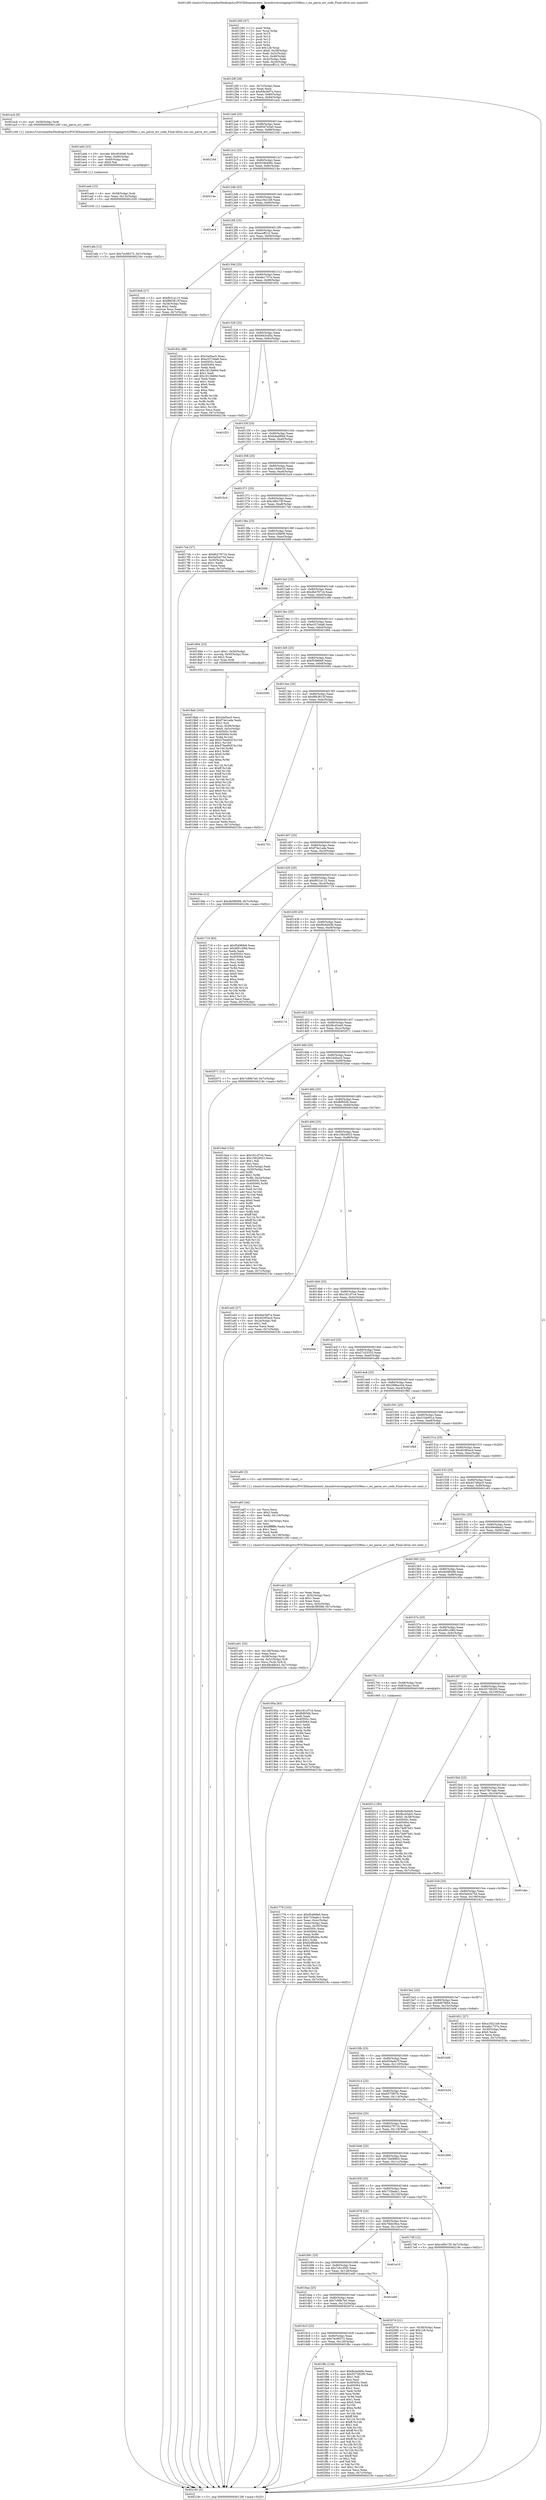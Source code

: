 digraph "0x401260" {
  label = "0x401260 (/mnt/c/Users/mathe/Desktop/tcc/POCII/binaries/extr_linuxdriversstagingrts5208ms.c_ms_parse_err_code_Final-ollvm.out::main(0))"
  labelloc = "t"
  node[shape=record]

  Entry [label="",width=0.3,height=0.3,shape=circle,fillcolor=black,style=filled]
  "0x40128f" [label="{
     0x40128f [26]\l
     | [instrs]\l
     &nbsp;&nbsp;0x40128f \<+3\>: mov -0x7c(%rbp),%eax\l
     &nbsp;&nbsp;0x401292 \<+2\>: mov %eax,%ecx\l
     &nbsp;&nbsp;0x401294 \<+6\>: sub $0x84e3bf7a,%ecx\l
     &nbsp;&nbsp;0x40129a \<+3\>: mov %eax,-0x80(%rbp)\l
     &nbsp;&nbsp;0x40129d \<+6\>: mov %ecx,-0x84(%rbp)\l
     &nbsp;&nbsp;0x4012a3 \<+6\>: je 0000000000401acb \<main+0x86b\>\l
  }"]
  "0x401acb" [label="{
     0x401acb [9]\l
     | [instrs]\l
     &nbsp;&nbsp;0x401acb \<+4\>: mov -0x58(%rbp),%rdi\l
     &nbsp;&nbsp;0x401acf \<+5\>: call 0000000000401240 \<ms_parse_err_code\>\l
     | [calls]\l
     &nbsp;&nbsp;0x401240 \{1\} (/mnt/c/Users/mathe/Desktop/tcc/POCII/binaries/extr_linuxdriversstagingrts5208ms.c_ms_parse_err_code_Final-ollvm.out::ms_parse_err_code)\l
  }"]
  "0x4012a9" [label="{
     0x4012a9 [25]\l
     | [instrs]\l
     &nbsp;&nbsp;0x4012a9 \<+5\>: jmp 00000000004012ae \<main+0x4e\>\l
     &nbsp;&nbsp;0x4012ae \<+3\>: mov -0x80(%rbp),%eax\l
     &nbsp;&nbsp;0x4012b1 \<+5\>: sub $0x85d7e5a0,%eax\l
     &nbsp;&nbsp;0x4012b6 \<+6\>: mov %eax,-0x88(%rbp)\l
     &nbsp;&nbsp;0x4012bc \<+6\>: je 000000000040216d \<main+0xf0d\>\l
  }"]
  Exit [label="",width=0.3,height=0.3,shape=circle,fillcolor=black,style=filled,peripheries=2]
  "0x40216d" [label="{
     0x40216d\l
  }", style=dashed]
  "0x4012c2" [label="{
     0x4012c2 [25]\l
     | [instrs]\l
     &nbsp;&nbsp;0x4012c2 \<+5\>: jmp 00000000004012c7 \<main+0x67\>\l
     &nbsp;&nbsp;0x4012c7 \<+3\>: mov -0x80(%rbp),%eax\l
     &nbsp;&nbsp;0x4012ca \<+5\>: sub $0x918b406c,%eax\l
     &nbsp;&nbsp;0x4012cf \<+6\>: mov %eax,-0x8c(%rbp)\l
     &nbsp;&nbsp;0x4012d5 \<+6\>: je 000000000040214e \<main+0xeee\>\l
  }"]
  "0x4016dc" [label="{
     0x4016dc\l
  }", style=dashed]
  "0x40214e" [label="{
     0x40214e\l
  }", style=dashed]
  "0x4012db" [label="{
     0x4012db [25]\l
     | [instrs]\l
     &nbsp;&nbsp;0x4012db \<+5\>: jmp 00000000004012e0 \<main+0x80\>\l
     &nbsp;&nbsp;0x4012e0 \<+3\>: mov -0x80(%rbp),%eax\l
     &nbsp;&nbsp;0x4012e3 \<+5\>: sub $0xa1f421b9,%eax\l
     &nbsp;&nbsp;0x4012e8 \<+6\>: mov %eax,-0x90(%rbp)\l
     &nbsp;&nbsp;0x4012ee \<+6\>: je 0000000000401ec4 \<main+0xc64\>\l
  }"]
  "0x401f8c" [label="{
     0x401f8c [134]\l
     | [instrs]\l
     &nbsp;&nbsp;0x401f8c \<+5\>: mov $0xfbcbd40b,%eax\l
     &nbsp;&nbsp;0x401f91 \<+5\>: mov $0x55738295,%ecx\l
     &nbsp;&nbsp;0x401f96 \<+2\>: mov $0x1,%dl\l
     &nbsp;&nbsp;0x401f98 \<+2\>: xor %esi,%esi\l
     &nbsp;&nbsp;0x401f9a \<+7\>: mov 0x40505c,%edi\l
     &nbsp;&nbsp;0x401fa1 \<+8\>: mov 0x405064,%r8d\l
     &nbsp;&nbsp;0x401fa9 \<+3\>: sub $0x1,%esi\l
     &nbsp;&nbsp;0x401fac \<+3\>: mov %edi,%r9d\l
     &nbsp;&nbsp;0x401faf \<+3\>: add %esi,%r9d\l
     &nbsp;&nbsp;0x401fb2 \<+4\>: imul %r9d,%edi\l
     &nbsp;&nbsp;0x401fb6 \<+3\>: and $0x1,%edi\l
     &nbsp;&nbsp;0x401fb9 \<+3\>: cmp $0x0,%edi\l
     &nbsp;&nbsp;0x401fbc \<+4\>: sete %r10b\l
     &nbsp;&nbsp;0x401fc0 \<+4\>: cmp $0xa,%r8d\l
     &nbsp;&nbsp;0x401fc4 \<+4\>: setl %r11b\l
     &nbsp;&nbsp;0x401fc8 \<+3\>: mov %r10b,%bl\l
     &nbsp;&nbsp;0x401fcb \<+3\>: xor $0xff,%bl\l
     &nbsp;&nbsp;0x401fce \<+3\>: mov %r11b,%r14b\l
     &nbsp;&nbsp;0x401fd1 \<+4\>: xor $0xff,%r14b\l
     &nbsp;&nbsp;0x401fd5 \<+3\>: xor $0x1,%dl\l
     &nbsp;&nbsp;0x401fd8 \<+3\>: mov %bl,%r15b\l
     &nbsp;&nbsp;0x401fdb \<+4\>: and $0xff,%r15b\l
     &nbsp;&nbsp;0x401fdf \<+3\>: and %dl,%r10b\l
     &nbsp;&nbsp;0x401fe2 \<+3\>: mov %r14b,%r12b\l
     &nbsp;&nbsp;0x401fe5 \<+4\>: and $0xff,%r12b\l
     &nbsp;&nbsp;0x401fe9 \<+3\>: and %dl,%r11b\l
     &nbsp;&nbsp;0x401fec \<+3\>: or %r10b,%r15b\l
     &nbsp;&nbsp;0x401fef \<+3\>: or %r11b,%r12b\l
     &nbsp;&nbsp;0x401ff2 \<+3\>: xor %r12b,%r15b\l
     &nbsp;&nbsp;0x401ff5 \<+3\>: or %r14b,%bl\l
     &nbsp;&nbsp;0x401ff8 \<+3\>: xor $0xff,%bl\l
     &nbsp;&nbsp;0x401ffb \<+3\>: or $0x1,%dl\l
     &nbsp;&nbsp;0x401ffe \<+2\>: and %dl,%bl\l
     &nbsp;&nbsp;0x402000 \<+3\>: or %bl,%r15b\l
     &nbsp;&nbsp;0x402003 \<+4\>: test $0x1,%r15b\l
     &nbsp;&nbsp;0x402007 \<+3\>: cmovne %ecx,%eax\l
     &nbsp;&nbsp;0x40200a \<+3\>: mov %eax,-0x7c(%rbp)\l
     &nbsp;&nbsp;0x40200d \<+5\>: jmp 000000000040218c \<main+0xf2c\>\l
  }"]
  "0x401ec4" [label="{
     0x401ec4\l
  }", style=dashed]
  "0x4012f4" [label="{
     0x4012f4 [25]\l
     | [instrs]\l
     &nbsp;&nbsp;0x4012f4 \<+5\>: jmp 00000000004012f9 \<main+0x99\>\l
     &nbsp;&nbsp;0x4012f9 \<+3\>: mov -0x80(%rbp),%eax\l
     &nbsp;&nbsp;0x4012fc \<+5\>: sub $0xaceff1c2,%eax\l
     &nbsp;&nbsp;0x401301 \<+6\>: mov %eax,-0x94(%rbp)\l
     &nbsp;&nbsp;0x401307 \<+6\>: je 00000000004016e6 \<main+0x486\>\l
  }"]
  "0x4016c3" [label="{
     0x4016c3 [25]\l
     | [instrs]\l
     &nbsp;&nbsp;0x4016c3 \<+5\>: jmp 00000000004016c8 \<main+0x468\>\l
     &nbsp;&nbsp;0x4016c8 \<+3\>: mov -0x80(%rbp),%eax\l
     &nbsp;&nbsp;0x4016cb \<+5\>: sub $0x7ec99372,%eax\l
     &nbsp;&nbsp;0x4016d0 \<+6\>: mov %eax,-0x130(%rbp)\l
     &nbsp;&nbsp;0x4016d6 \<+6\>: je 0000000000401f8c \<main+0xd2c\>\l
  }"]
  "0x4016e6" [label="{
     0x4016e6 [27]\l
     | [instrs]\l
     &nbsp;&nbsp;0x4016e6 \<+5\>: mov $0xf931a115,%eax\l
     &nbsp;&nbsp;0x4016eb \<+5\>: mov $0xf663813f,%ecx\l
     &nbsp;&nbsp;0x4016f0 \<+3\>: mov -0x34(%rbp),%edx\l
     &nbsp;&nbsp;0x4016f3 \<+3\>: cmp $0x2,%edx\l
     &nbsp;&nbsp;0x4016f6 \<+3\>: cmovne %ecx,%eax\l
     &nbsp;&nbsp;0x4016f9 \<+3\>: mov %eax,-0x7c(%rbp)\l
     &nbsp;&nbsp;0x4016fc \<+5\>: jmp 000000000040218c \<main+0xf2c\>\l
  }"]
  "0x40130d" [label="{
     0x40130d [25]\l
     | [instrs]\l
     &nbsp;&nbsp;0x40130d \<+5\>: jmp 0000000000401312 \<main+0xb2\>\l
     &nbsp;&nbsp;0x401312 \<+3\>: mov -0x80(%rbp),%eax\l
     &nbsp;&nbsp;0x401315 \<+5\>: sub $0xafa1757e,%eax\l
     &nbsp;&nbsp;0x40131a \<+6\>: mov %eax,-0x98(%rbp)\l
     &nbsp;&nbsp;0x401320 \<+6\>: je 000000000040183c \<main+0x5dc\>\l
  }"]
  "0x40218c" [label="{
     0x40218c [5]\l
     | [instrs]\l
     &nbsp;&nbsp;0x40218c \<+5\>: jmp 000000000040128f \<main+0x2f\>\l
  }"]
  "0x401260" [label="{
     0x401260 [47]\l
     | [instrs]\l
     &nbsp;&nbsp;0x401260 \<+1\>: push %rbp\l
     &nbsp;&nbsp;0x401261 \<+3\>: mov %rsp,%rbp\l
     &nbsp;&nbsp;0x401264 \<+2\>: push %r15\l
     &nbsp;&nbsp;0x401266 \<+2\>: push %r14\l
     &nbsp;&nbsp;0x401268 \<+2\>: push %r13\l
     &nbsp;&nbsp;0x40126a \<+2\>: push %r12\l
     &nbsp;&nbsp;0x40126c \<+1\>: push %rbx\l
     &nbsp;&nbsp;0x40126d \<+7\>: sub $0x128,%rsp\l
     &nbsp;&nbsp;0x401274 \<+7\>: movl $0x0,-0x38(%rbp)\l
     &nbsp;&nbsp;0x40127b \<+3\>: mov %edi,-0x3c(%rbp)\l
     &nbsp;&nbsp;0x40127e \<+4\>: mov %rsi,-0x48(%rbp)\l
     &nbsp;&nbsp;0x401282 \<+3\>: mov -0x3c(%rbp),%edi\l
     &nbsp;&nbsp;0x401285 \<+3\>: mov %edi,-0x34(%rbp)\l
     &nbsp;&nbsp;0x401288 \<+7\>: movl $0xaceff1c2,-0x7c(%rbp)\l
  }"]
  "0x40207d" [label="{
     0x40207d [21]\l
     | [instrs]\l
     &nbsp;&nbsp;0x40207d \<+3\>: mov -0x38(%rbp),%eax\l
     &nbsp;&nbsp;0x402080 \<+7\>: add $0x128,%rsp\l
     &nbsp;&nbsp;0x402087 \<+1\>: pop %rbx\l
     &nbsp;&nbsp;0x402088 \<+2\>: pop %r12\l
     &nbsp;&nbsp;0x40208a \<+2\>: pop %r13\l
     &nbsp;&nbsp;0x40208c \<+2\>: pop %r14\l
     &nbsp;&nbsp;0x40208e \<+2\>: pop %r15\l
     &nbsp;&nbsp;0x402090 \<+1\>: pop %rbp\l
     &nbsp;&nbsp;0x402091 \<+1\>: ret\l
  }"]
  "0x40183c" [label="{
     0x40183c [88]\l
     | [instrs]\l
     &nbsp;&nbsp;0x40183c \<+5\>: mov $0x24d5ac5,%eax\l
     &nbsp;&nbsp;0x401841 \<+5\>: mov $0xe33744a8,%ecx\l
     &nbsp;&nbsp;0x401846 \<+7\>: mov 0x40505c,%edx\l
     &nbsp;&nbsp;0x40184d \<+7\>: mov 0x405064,%esi\l
     &nbsp;&nbsp;0x401854 \<+2\>: mov %edx,%edi\l
     &nbsp;&nbsp;0x401856 \<+6\>: sub $0x1812b66d,%edi\l
     &nbsp;&nbsp;0x40185c \<+3\>: sub $0x1,%edi\l
     &nbsp;&nbsp;0x40185f \<+6\>: add $0x1812b66d,%edi\l
     &nbsp;&nbsp;0x401865 \<+3\>: imul %edi,%edx\l
     &nbsp;&nbsp;0x401868 \<+3\>: and $0x1,%edx\l
     &nbsp;&nbsp;0x40186b \<+3\>: cmp $0x0,%edx\l
     &nbsp;&nbsp;0x40186e \<+4\>: sete %r8b\l
     &nbsp;&nbsp;0x401872 \<+3\>: cmp $0xa,%esi\l
     &nbsp;&nbsp;0x401875 \<+4\>: setl %r9b\l
     &nbsp;&nbsp;0x401879 \<+3\>: mov %r8b,%r10b\l
     &nbsp;&nbsp;0x40187c \<+3\>: and %r9b,%r10b\l
     &nbsp;&nbsp;0x40187f \<+3\>: xor %r9b,%r8b\l
     &nbsp;&nbsp;0x401882 \<+3\>: or %r8b,%r10b\l
     &nbsp;&nbsp;0x401885 \<+4\>: test $0x1,%r10b\l
     &nbsp;&nbsp;0x401889 \<+3\>: cmovne %ecx,%eax\l
     &nbsp;&nbsp;0x40188c \<+3\>: mov %eax,-0x7c(%rbp)\l
     &nbsp;&nbsp;0x40188f \<+5\>: jmp 000000000040218c \<main+0xf2c\>\l
  }"]
  "0x401326" [label="{
     0x401326 [25]\l
     | [instrs]\l
     &nbsp;&nbsp;0x401326 \<+5\>: jmp 000000000040132b \<main+0xcb\>\l
     &nbsp;&nbsp;0x40132b \<+3\>: mov -0x80(%rbp),%eax\l
     &nbsp;&nbsp;0x40132e \<+5\>: sub $0xb643cd5a,%eax\l
     &nbsp;&nbsp;0x401333 \<+6\>: mov %eax,-0x9c(%rbp)\l
     &nbsp;&nbsp;0x401339 \<+6\>: je 0000000000401f23 \<main+0xcc3\>\l
  }"]
  "0x4016aa" [label="{
     0x4016aa [25]\l
     | [instrs]\l
     &nbsp;&nbsp;0x4016aa \<+5\>: jmp 00000000004016af \<main+0x44f\>\l
     &nbsp;&nbsp;0x4016af \<+3\>: mov -0x80(%rbp),%eax\l
     &nbsp;&nbsp;0x4016b2 \<+5\>: sub $0x7c89b7e0,%eax\l
     &nbsp;&nbsp;0x4016b7 \<+6\>: mov %eax,-0x12c(%rbp)\l
     &nbsp;&nbsp;0x4016bd \<+6\>: je 000000000040207d \<main+0xe1d\>\l
  }"]
  "0x401f23" [label="{
     0x401f23\l
  }", style=dashed]
  "0x40133f" [label="{
     0x40133f [25]\l
     | [instrs]\l
     &nbsp;&nbsp;0x40133f \<+5\>: jmp 0000000000401344 \<main+0xe4\>\l
     &nbsp;&nbsp;0x401344 \<+3\>: mov -0x80(%rbp),%eax\l
     &nbsp;&nbsp;0x401347 \<+5\>: sub $0xbdad9fdd,%eax\l
     &nbsp;&nbsp;0x40134c \<+6\>: mov %eax,-0xa0(%rbp)\l
     &nbsp;&nbsp;0x401352 \<+6\>: je 0000000000401e7d \<main+0xc1d\>\l
  }"]
  "0x401ed0" [label="{
     0x401ed0\l
  }", style=dashed]
  "0x401e7d" [label="{
     0x401e7d\l
  }", style=dashed]
  "0x401358" [label="{
     0x401358 [25]\l
     | [instrs]\l
     &nbsp;&nbsp;0x401358 \<+5\>: jmp 000000000040135d \<main+0xfd\>\l
     &nbsp;&nbsp;0x40135d \<+3\>: mov -0x80(%rbp),%eax\l
     &nbsp;&nbsp;0x401360 \<+5\>: sub $0xc19ddc20,%eax\l
     &nbsp;&nbsp;0x401365 \<+6\>: mov %eax,-0xa4(%rbp)\l
     &nbsp;&nbsp;0x40136b \<+6\>: je 0000000000401bc4 \<main+0x964\>\l
  }"]
  "0x401691" [label="{
     0x401691 [25]\l
     | [instrs]\l
     &nbsp;&nbsp;0x401691 \<+5\>: jmp 0000000000401696 \<main+0x436\>\l
     &nbsp;&nbsp;0x401696 \<+3\>: mov -0x80(%rbp),%eax\l
     &nbsp;&nbsp;0x401699 \<+5\>: sub $0x7c61d5f3,%eax\l
     &nbsp;&nbsp;0x40169e \<+6\>: mov %eax,-0x128(%rbp)\l
     &nbsp;&nbsp;0x4016a4 \<+6\>: je 0000000000401ed0 \<main+0xc70\>\l
  }"]
  "0x401bc4" [label="{
     0x401bc4\l
  }", style=dashed]
  "0x401371" [label="{
     0x401371 [25]\l
     | [instrs]\l
     &nbsp;&nbsp;0x401371 \<+5\>: jmp 0000000000401376 \<main+0x116\>\l
     &nbsp;&nbsp;0x401376 \<+3\>: mov -0x80(%rbp),%eax\l
     &nbsp;&nbsp;0x401379 \<+5\>: sub $0xc4f0c75f,%eax\l
     &nbsp;&nbsp;0x40137e \<+6\>: mov %eax,-0xa8(%rbp)\l
     &nbsp;&nbsp;0x401384 \<+6\>: je 00000000004017eb \<main+0x58b\>\l
  }"]
  "0x401e10" [label="{
     0x401e10\l
  }", style=dashed]
  "0x4017eb" [label="{
     0x4017eb [27]\l
     | [instrs]\l
     &nbsp;&nbsp;0x4017eb \<+5\>: mov $0x6b27971b,%eax\l
     &nbsp;&nbsp;0x4017f0 \<+5\>: mov $0x5a0cb75d,%ecx\l
     &nbsp;&nbsp;0x4017f5 \<+3\>: mov -0x30(%rbp),%edx\l
     &nbsp;&nbsp;0x4017f8 \<+3\>: cmp $0x1,%edx\l
     &nbsp;&nbsp;0x4017fb \<+3\>: cmovl %ecx,%eax\l
     &nbsp;&nbsp;0x4017fe \<+3\>: mov %eax,-0x7c(%rbp)\l
     &nbsp;&nbsp;0x401801 \<+5\>: jmp 000000000040218c \<main+0xf2c\>\l
  }"]
  "0x40138a" [label="{
     0x40138a [25]\l
     | [instrs]\l
     &nbsp;&nbsp;0x40138a \<+5\>: jmp 000000000040138f \<main+0x12f\>\l
     &nbsp;&nbsp;0x40138f \<+3\>: mov -0x80(%rbp),%eax\l
     &nbsp;&nbsp;0x401392 \<+5\>: sub $0xd1d3fb09,%eax\l
     &nbsp;&nbsp;0x401397 \<+6\>: mov %eax,-0xac(%rbp)\l
     &nbsp;&nbsp;0x40139d \<+6\>: je 00000000004020f4 \<main+0xe94\>\l
  }"]
  "0x401afa" [label="{
     0x401afa [12]\l
     | [instrs]\l
     &nbsp;&nbsp;0x401afa \<+7\>: movl $0x7ec99372,-0x7c(%rbp)\l
     &nbsp;&nbsp;0x401b01 \<+5\>: jmp 000000000040218c \<main+0xf2c\>\l
  }"]
  "0x4020f4" [label="{
     0x4020f4\l
  }", style=dashed]
  "0x4013a3" [label="{
     0x4013a3 [25]\l
     | [instrs]\l
     &nbsp;&nbsp;0x4013a3 \<+5\>: jmp 00000000004013a8 \<main+0x148\>\l
     &nbsp;&nbsp;0x4013a8 \<+3\>: mov -0x80(%rbp),%eax\l
     &nbsp;&nbsp;0x4013ab \<+5\>: sub $0xdb4767c4,%eax\l
     &nbsp;&nbsp;0x4013b0 \<+6\>: mov %eax,-0xb0(%rbp)\l
     &nbsp;&nbsp;0x4013b6 \<+6\>: je 0000000000401c68 \<main+0xa08\>\l
  }"]
  "0x401aeb" [label="{
     0x401aeb [15]\l
     | [instrs]\l
     &nbsp;&nbsp;0x401aeb \<+4\>: mov -0x58(%rbp),%rdi\l
     &nbsp;&nbsp;0x401aef \<+6\>: mov %eax,-0x13c(%rbp)\l
     &nbsp;&nbsp;0x401af5 \<+5\>: call 0000000000401030 \<free@plt\>\l
     | [calls]\l
     &nbsp;&nbsp;0x401030 \{1\} (unknown)\l
  }"]
  "0x401c68" [label="{
     0x401c68\l
  }", style=dashed]
  "0x4013bc" [label="{
     0x4013bc [25]\l
     | [instrs]\l
     &nbsp;&nbsp;0x4013bc \<+5\>: jmp 00000000004013c1 \<main+0x161\>\l
     &nbsp;&nbsp;0x4013c1 \<+3\>: mov -0x80(%rbp),%eax\l
     &nbsp;&nbsp;0x4013c4 \<+5\>: sub $0xe33744a8,%eax\l
     &nbsp;&nbsp;0x4013c9 \<+6\>: mov %eax,-0xb4(%rbp)\l
     &nbsp;&nbsp;0x4013cf \<+6\>: je 0000000000401894 \<main+0x634\>\l
  }"]
  "0x401ad4" [label="{
     0x401ad4 [23]\l
     | [instrs]\l
     &nbsp;&nbsp;0x401ad4 \<+10\>: movabs $0x4030d6,%rdi\l
     &nbsp;&nbsp;0x401ade \<+3\>: mov %eax,-0x60(%rbp)\l
     &nbsp;&nbsp;0x401ae1 \<+3\>: mov -0x60(%rbp),%esi\l
     &nbsp;&nbsp;0x401ae4 \<+2\>: mov $0x0,%al\l
     &nbsp;&nbsp;0x401ae6 \<+5\>: call 0000000000401040 \<printf@plt\>\l
     | [calls]\l
     &nbsp;&nbsp;0x401040 \{1\} (unknown)\l
  }"]
  "0x401894" [label="{
     0x401894 [23]\l
     | [instrs]\l
     &nbsp;&nbsp;0x401894 \<+7\>: movl $0x1,-0x50(%rbp)\l
     &nbsp;&nbsp;0x40189b \<+4\>: movslq -0x50(%rbp),%rax\l
     &nbsp;&nbsp;0x40189f \<+4\>: shl $0x2,%rax\l
     &nbsp;&nbsp;0x4018a3 \<+3\>: mov %rax,%rdi\l
     &nbsp;&nbsp;0x4018a6 \<+5\>: call 0000000000401050 \<malloc@plt\>\l
     | [calls]\l
     &nbsp;&nbsp;0x401050 \{1\} (unknown)\l
  }"]
  "0x4013d5" [label="{
     0x4013d5 [25]\l
     | [instrs]\l
     &nbsp;&nbsp;0x4013d5 \<+5\>: jmp 00000000004013da \<main+0x17a\>\l
     &nbsp;&nbsp;0x4013da \<+3\>: mov -0x80(%rbp),%eax\l
     &nbsp;&nbsp;0x4013dd \<+5\>: sub $0xf5496fe9,%eax\l
     &nbsp;&nbsp;0x4013e2 \<+6\>: mov %eax,-0xb8(%rbp)\l
     &nbsp;&nbsp;0x4013e8 \<+6\>: je 0000000000402092 \<main+0xe32\>\l
  }"]
  "0x401a91" [label="{
     0x401a91 [33]\l
     | [instrs]\l
     &nbsp;&nbsp;0x401a91 \<+6\>: mov -0x138(%rbp),%ecx\l
     &nbsp;&nbsp;0x401a97 \<+3\>: imul %eax,%ecx\l
     &nbsp;&nbsp;0x401a9a \<+4\>: mov -0x58(%rbp),%rdi\l
     &nbsp;&nbsp;0x401a9e \<+4\>: movslq -0x5c(%rbp),%r8\l
     &nbsp;&nbsp;0x401aa2 \<+4\>: mov %ecx,(%rdi,%r8,4)\l
     &nbsp;&nbsp;0x401aa6 \<+7\>: movl $0x49e48e43,-0x7c(%rbp)\l
     &nbsp;&nbsp;0x401aad \<+5\>: jmp 000000000040218c \<main+0xf2c\>\l
  }"]
  "0x402092" [label="{
     0x402092\l
  }", style=dashed]
  "0x4013ee" [label="{
     0x4013ee [25]\l
     | [instrs]\l
     &nbsp;&nbsp;0x4013ee \<+5\>: jmp 00000000004013f3 \<main+0x193\>\l
     &nbsp;&nbsp;0x4013f3 \<+3\>: mov -0x80(%rbp),%eax\l
     &nbsp;&nbsp;0x4013f6 \<+5\>: sub $0xf663813f,%eax\l
     &nbsp;&nbsp;0x4013fb \<+6\>: mov %eax,-0xbc(%rbp)\l
     &nbsp;&nbsp;0x401401 \<+6\>: je 0000000000401701 \<main+0x4a1\>\l
  }"]
  "0x401a65" [label="{
     0x401a65 [44]\l
     | [instrs]\l
     &nbsp;&nbsp;0x401a65 \<+2\>: xor %ecx,%ecx\l
     &nbsp;&nbsp;0x401a67 \<+5\>: mov $0x2,%edx\l
     &nbsp;&nbsp;0x401a6c \<+6\>: mov %edx,-0x134(%rbp)\l
     &nbsp;&nbsp;0x401a72 \<+1\>: cltd\l
     &nbsp;&nbsp;0x401a73 \<+6\>: mov -0x134(%rbp),%esi\l
     &nbsp;&nbsp;0x401a79 \<+2\>: idiv %esi\l
     &nbsp;&nbsp;0x401a7b \<+6\>: imul $0xfffffffe,%edx,%edx\l
     &nbsp;&nbsp;0x401a81 \<+3\>: sub $0x1,%ecx\l
     &nbsp;&nbsp;0x401a84 \<+2\>: sub %ecx,%edx\l
     &nbsp;&nbsp;0x401a86 \<+6\>: mov %edx,-0x138(%rbp)\l
     &nbsp;&nbsp;0x401a8c \<+5\>: call 0000000000401160 \<next_i\>\l
     | [calls]\l
     &nbsp;&nbsp;0x401160 \{1\} (/mnt/c/Users/mathe/Desktop/tcc/POCII/binaries/extr_linuxdriversstagingrts5208ms.c_ms_parse_err_code_Final-ollvm.out::next_i)\l
  }"]
  "0x401701" [label="{
     0x401701\l
  }", style=dashed]
  "0x401407" [label="{
     0x401407 [25]\l
     | [instrs]\l
     &nbsp;&nbsp;0x401407 \<+5\>: jmp 000000000040140c \<main+0x1ac\>\l
     &nbsp;&nbsp;0x40140c \<+3\>: mov -0x80(%rbp),%eax\l
     &nbsp;&nbsp;0x40140f \<+5\>: sub $0xf74e1ada,%eax\l
     &nbsp;&nbsp;0x401414 \<+6\>: mov %eax,-0xc0(%rbp)\l
     &nbsp;&nbsp;0x40141a \<+6\>: je 000000000040194e \<main+0x6ee\>\l
  }"]
  "0x4018ab" [label="{
     0x4018ab [163]\l
     | [instrs]\l
     &nbsp;&nbsp;0x4018ab \<+5\>: mov $0x24d5ac5,%ecx\l
     &nbsp;&nbsp;0x4018b0 \<+5\>: mov $0xf74e1ada,%edx\l
     &nbsp;&nbsp;0x4018b5 \<+3\>: mov $0x1,%sil\l
     &nbsp;&nbsp;0x4018b8 \<+4\>: mov %rax,-0x58(%rbp)\l
     &nbsp;&nbsp;0x4018bc \<+7\>: movl $0x0,-0x5c(%rbp)\l
     &nbsp;&nbsp;0x4018c3 \<+8\>: mov 0x40505c,%r8d\l
     &nbsp;&nbsp;0x4018cb \<+8\>: mov 0x405064,%r9d\l
     &nbsp;&nbsp;0x4018d3 \<+3\>: mov %r8d,%r10d\l
     &nbsp;&nbsp;0x4018d6 \<+7\>: add $0x57bed92f,%r10d\l
     &nbsp;&nbsp;0x4018dd \<+4\>: sub $0x1,%r10d\l
     &nbsp;&nbsp;0x4018e1 \<+7\>: sub $0x57bed92f,%r10d\l
     &nbsp;&nbsp;0x4018e8 \<+4\>: imul %r10d,%r8d\l
     &nbsp;&nbsp;0x4018ec \<+4\>: and $0x1,%r8d\l
     &nbsp;&nbsp;0x4018f0 \<+4\>: cmp $0x0,%r8d\l
     &nbsp;&nbsp;0x4018f4 \<+4\>: sete %r11b\l
     &nbsp;&nbsp;0x4018f8 \<+4\>: cmp $0xa,%r9d\l
     &nbsp;&nbsp;0x4018fc \<+3\>: setl %bl\l
     &nbsp;&nbsp;0x4018ff \<+3\>: mov %r11b,%r14b\l
     &nbsp;&nbsp;0x401902 \<+4\>: xor $0xff,%r14b\l
     &nbsp;&nbsp;0x401906 \<+3\>: mov %bl,%r15b\l
     &nbsp;&nbsp;0x401909 \<+4\>: xor $0xff,%r15b\l
     &nbsp;&nbsp;0x40190d \<+4\>: xor $0x0,%sil\l
     &nbsp;&nbsp;0x401911 \<+3\>: mov %r14b,%r12b\l
     &nbsp;&nbsp;0x401914 \<+4\>: and $0x0,%r12b\l
     &nbsp;&nbsp;0x401918 \<+3\>: and %sil,%r11b\l
     &nbsp;&nbsp;0x40191b \<+3\>: mov %r15b,%r13b\l
     &nbsp;&nbsp;0x40191e \<+4\>: and $0x0,%r13b\l
     &nbsp;&nbsp;0x401922 \<+3\>: and %sil,%bl\l
     &nbsp;&nbsp;0x401925 \<+3\>: or %r11b,%r12b\l
     &nbsp;&nbsp;0x401928 \<+3\>: or %bl,%r13b\l
     &nbsp;&nbsp;0x40192b \<+3\>: xor %r13b,%r12b\l
     &nbsp;&nbsp;0x40192e \<+3\>: or %r15b,%r14b\l
     &nbsp;&nbsp;0x401931 \<+4\>: xor $0xff,%r14b\l
     &nbsp;&nbsp;0x401935 \<+4\>: or $0x0,%sil\l
     &nbsp;&nbsp;0x401939 \<+3\>: and %sil,%r14b\l
     &nbsp;&nbsp;0x40193c \<+3\>: or %r14b,%r12b\l
     &nbsp;&nbsp;0x40193f \<+4\>: test $0x1,%r12b\l
     &nbsp;&nbsp;0x401943 \<+3\>: cmovne %edx,%ecx\l
     &nbsp;&nbsp;0x401946 \<+3\>: mov %ecx,-0x7c(%rbp)\l
     &nbsp;&nbsp;0x401949 \<+5\>: jmp 000000000040218c \<main+0xf2c\>\l
  }"]
  "0x40194e" [label="{
     0x40194e [12]\l
     | [instrs]\l
     &nbsp;&nbsp;0x40194e \<+7\>: movl $0x4b5f6588,-0x7c(%rbp)\l
     &nbsp;&nbsp;0x401955 \<+5\>: jmp 000000000040218c \<main+0xf2c\>\l
  }"]
  "0x401420" [label="{
     0x401420 [25]\l
     | [instrs]\l
     &nbsp;&nbsp;0x401420 \<+5\>: jmp 0000000000401425 \<main+0x1c5\>\l
     &nbsp;&nbsp;0x401425 \<+3\>: mov -0x80(%rbp),%eax\l
     &nbsp;&nbsp;0x401428 \<+5\>: sub $0xf931a115,%eax\l
     &nbsp;&nbsp;0x40142d \<+6\>: mov %eax,-0xc4(%rbp)\l
     &nbsp;&nbsp;0x401433 \<+6\>: je 0000000000401719 \<main+0x4b9\>\l
  }"]
  "0x401678" [label="{
     0x401678 [25]\l
     | [instrs]\l
     &nbsp;&nbsp;0x401678 \<+5\>: jmp 000000000040167d \<main+0x41d\>\l
     &nbsp;&nbsp;0x40167d \<+3\>: mov -0x80(%rbp),%eax\l
     &nbsp;&nbsp;0x401680 \<+5\>: sub $0x76bb39ce,%eax\l
     &nbsp;&nbsp;0x401685 \<+6\>: mov %eax,-0x124(%rbp)\l
     &nbsp;&nbsp;0x40168b \<+6\>: je 0000000000401e10 \<main+0xbb0\>\l
  }"]
  "0x401719" [label="{
     0x401719 [83]\l
     | [instrs]\l
     &nbsp;&nbsp;0x401719 \<+5\>: mov $0xf5496fe9,%eax\l
     &nbsp;&nbsp;0x40171e \<+5\>: mov $0x4f91c08d,%ecx\l
     &nbsp;&nbsp;0x401723 \<+2\>: xor %edx,%edx\l
     &nbsp;&nbsp;0x401725 \<+7\>: mov 0x40505c,%esi\l
     &nbsp;&nbsp;0x40172c \<+7\>: mov 0x405064,%edi\l
     &nbsp;&nbsp;0x401733 \<+3\>: sub $0x1,%edx\l
     &nbsp;&nbsp;0x401736 \<+3\>: mov %esi,%r8d\l
     &nbsp;&nbsp;0x401739 \<+3\>: add %edx,%r8d\l
     &nbsp;&nbsp;0x40173c \<+4\>: imul %r8d,%esi\l
     &nbsp;&nbsp;0x401740 \<+3\>: and $0x1,%esi\l
     &nbsp;&nbsp;0x401743 \<+3\>: cmp $0x0,%esi\l
     &nbsp;&nbsp;0x401746 \<+4\>: sete %r9b\l
     &nbsp;&nbsp;0x40174a \<+3\>: cmp $0xa,%edi\l
     &nbsp;&nbsp;0x40174d \<+4\>: setl %r10b\l
     &nbsp;&nbsp;0x401751 \<+3\>: mov %r9b,%r11b\l
     &nbsp;&nbsp;0x401754 \<+3\>: and %r10b,%r11b\l
     &nbsp;&nbsp;0x401757 \<+3\>: xor %r10b,%r9b\l
     &nbsp;&nbsp;0x40175a \<+3\>: or %r9b,%r11b\l
     &nbsp;&nbsp;0x40175d \<+4\>: test $0x1,%r11b\l
     &nbsp;&nbsp;0x401761 \<+3\>: cmovne %ecx,%eax\l
     &nbsp;&nbsp;0x401764 \<+3\>: mov %eax,-0x7c(%rbp)\l
     &nbsp;&nbsp;0x401767 \<+5\>: jmp 000000000040218c \<main+0xf2c\>\l
  }"]
  "0x401439" [label="{
     0x401439 [25]\l
     | [instrs]\l
     &nbsp;&nbsp;0x401439 \<+5\>: jmp 000000000040143e \<main+0x1de\>\l
     &nbsp;&nbsp;0x40143e \<+3\>: mov -0x80(%rbp),%eax\l
     &nbsp;&nbsp;0x401441 \<+5\>: sub $0xfbcbd40b,%eax\l
     &nbsp;&nbsp;0x401446 \<+6\>: mov %eax,-0xc8(%rbp)\l
     &nbsp;&nbsp;0x40144c \<+6\>: je 000000000040217e \<main+0xf1e\>\l
  }"]
  "0x4017df" [label="{
     0x4017df [12]\l
     | [instrs]\l
     &nbsp;&nbsp;0x4017df \<+7\>: movl $0xc4f0c75f,-0x7c(%rbp)\l
     &nbsp;&nbsp;0x4017e6 \<+5\>: jmp 000000000040218c \<main+0xf2c\>\l
  }"]
  "0x40217e" [label="{
     0x40217e\l
  }", style=dashed]
  "0x401452" [label="{
     0x401452 [25]\l
     | [instrs]\l
     &nbsp;&nbsp;0x401452 \<+5\>: jmp 0000000000401457 \<main+0x1f7\>\l
     &nbsp;&nbsp;0x401457 \<+3\>: mov -0x80(%rbp),%eax\l
     &nbsp;&nbsp;0x40145a \<+5\>: sub $0xfbcd3ab5,%eax\l
     &nbsp;&nbsp;0x40145f \<+6\>: mov %eax,-0xcc(%rbp)\l
     &nbsp;&nbsp;0x401465 \<+6\>: je 0000000000402071 \<main+0xe11\>\l
  }"]
  "0x40165f" [label="{
     0x40165f [25]\l
     | [instrs]\l
     &nbsp;&nbsp;0x40165f \<+5\>: jmp 0000000000401664 \<main+0x404\>\l
     &nbsp;&nbsp;0x401664 \<+3\>: mov -0x80(%rbp),%eax\l
     &nbsp;&nbsp;0x401667 \<+5\>: sub $0x733babc1,%eax\l
     &nbsp;&nbsp;0x40166c \<+6\>: mov %eax,-0x120(%rbp)\l
     &nbsp;&nbsp;0x401672 \<+6\>: je 00000000004017df \<main+0x57f\>\l
  }"]
  "0x402071" [label="{
     0x402071 [12]\l
     | [instrs]\l
     &nbsp;&nbsp;0x402071 \<+7\>: movl $0x7c89b7e0,-0x7c(%rbp)\l
     &nbsp;&nbsp;0x402078 \<+5\>: jmp 000000000040218c \<main+0xf2c\>\l
  }"]
  "0x40146b" [label="{
     0x40146b [25]\l
     | [instrs]\l
     &nbsp;&nbsp;0x40146b \<+5\>: jmp 0000000000401470 \<main+0x210\>\l
     &nbsp;&nbsp;0x401470 \<+3\>: mov -0x80(%rbp),%eax\l
     &nbsp;&nbsp;0x401473 \<+5\>: sub $0x24d5ac5,%eax\l
     &nbsp;&nbsp;0x401478 \<+6\>: mov %eax,-0xd0(%rbp)\l
     &nbsp;&nbsp;0x40147e \<+6\>: je 00000000004020ae \<main+0xe4e\>\l
  }"]
  "0x4020e8" [label="{
     0x4020e8\l
  }", style=dashed]
  "0x4020ae" [label="{
     0x4020ae\l
  }", style=dashed]
  "0x401484" [label="{
     0x401484 [25]\l
     | [instrs]\l
     &nbsp;&nbsp;0x401484 \<+5\>: jmp 0000000000401489 \<main+0x229\>\l
     &nbsp;&nbsp;0x401489 \<+3\>: mov -0x80(%rbp),%eax\l
     &nbsp;&nbsp;0x40148c \<+5\>: sub $0xfbf650b,%eax\l
     &nbsp;&nbsp;0x401491 \<+6\>: mov %eax,-0xd4(%rbp)\l
     &nbsp;&nbsp;0x401497 \<+6\>: je 00000000004019ad \<main+0x74d\>\l
  }"]
  "0x401646" [label="{
     0x401646 [25]\l
     | [instrs]\l
     &nbsp;&nbsp;0x401646 \<+5\>: jmp 000000000040164b \<main+0x3eb\>\l
     &nbsp;&nbsp;0x40164b \<+3\>: mov -0x80(%rbp),%eax\l
     &nbsp;&nbsp;0x40164e \<+5\>: sub $0x72b68663,%eax\l
     &nbsp;&nbsp;0x401653 \<+6\>: mov %eax,-0x11c(%rbp)\l
     &nbsp;&nbsp;0x401659 \<+6\>: je 00000000004020e8 \<main+0xe88\>\l
  }"]
  "0x4019ad" [label="{
     0x4019ad [152]\l
     | [instrs]\l
     &nbsp;&nbsp;0x4019ad \<+5\>: mov $0x181cf7c4,%eax\l
     &nbsp;&nbsp;0x4019b2 \<+5\>: mov $0x15824923,%ecx\l
     &nbsp;&nbsp;0x4019b7 \<+2\>: mov $0x1,%dl\l
     &nbsp;&nbsp;0x4019b9 \<+2\>: xor %esi,%esi\l
     &nbsp;&nbsp;0x4019bb \<+3\>: mov -0x5c(%rbp),%edi\l
     &nbsp;&nbsp;0x4019be \<+3\>: cmp -0x50(%rbp),%edi\l
     &nbsp;&nbsp;0x4019c1 \<+4\>: setl %r8b\l
     &nbsp;&nbsp;0x4019c5 \<+4\>: and $0x1,%r8b\l
     &nbsp;&nbsp;0x4019c9 \<+4\>: mov %r8b,-0x2a(%rbp)\l
     &nbsp;&nbsp;0x4019cd \<+7\>: mov 0x40505c,%edi\l
     &nbsp;&nbsp;0x4019d4 \<+8\>: mov 0x405064,%r9d\l
     &nbsp;&nbsp;0x4019dc \<+3\>: sub $0x1,%esi\l
     &nbsp;&nbsp;0x4019df \<+3\>: mov %edi,%r10d\l
     &nbsp;&nbsp;0x4019e2 \<+3\>: add %esi,%r10d\l
     &nbsp;&nbsp;0x4019e5 \<+4\>: imul %r10d,%edi\l
     &nbsp;&nbsp;0x4019e9 \<+3\>: and $0x1,%edi\l
     &nbsp;&nbsp;0x4019ec \<+3\>: cmp $0x0,%edi\l
     &nbsp;&nbsp;0x4019ef \<+4\>: sete %r8b\l
     &nbsp;&nbsp;0x4019f3 \<+4\>: cmp $0xa,%r9d\l
     &nbsp;&nbsp;0x4019f7 \<+4\>: setl %r11b\l
     &nbsp;&nbsp;0x4019fb \<+3\>: mov %r8b,%bl\l
     &nbsp;&nbsp;0x4019fe \<+3\>: xor $0xff,%bl\l
     &nbsp;&nbsp;0x401a01 \<+3\>: mov %r11b,%r14b\l
     &nbsp;&nbsp;0x401a04 \<+4\>: xor $0xff,%r14b\l
     &nbsp;&nbsp;0x401a08 \<+3\>: xor $0x0,%dl\l
     &nbsp;&nbsp;0x401a0b \<+3\>: mov %bl,%r15b\l
     &nbsp;&nbsp;0x401a0e \<+4\>: and $0x0,%r15b\l
     &nbsp;&nbsp;0x401a12 \<+3\>: and %dl,%r8b\l
     &nbsp;&nbsp;0x401a15 \<+3\>: mov %r14b,%r12b\l
     &nbsp;&nbsp;0x401a18 \<+4\>: and $0x0,%r12b\l
     &nbsp;&nbsp;0x401a1c \<+3\>: and %dl,%r11b\l
     &nbsp;&nbsp;0x401a1f \<+3\>: or %r8b,%r15b\l
     &nbsp;&nbsp;0x401a22 \<+3\>: or %r11b,%r12b\l
     &nbsp;&nbsp;0x401a25 \<+3\>: xor %r12b,%r15b\l
     &nbsp;&nbsp;0x401a28 \<+3\>: or %r14b,%bl\l
     &nbsp;&nbsp;0x401a2b \<+3\>: xor $0xff,%bl\l
     &nbsp;&nbsp;0x401a2e \<+3\>: or $0x0,%dl\l
     &nbsp;&nbsp;0x401a31 \<+2\>: and %dl,%bl\l
     &nbsp;&nbsp;0x401a33 \<+3\>: or %bl,%r15b\l
     &nbsp;&nbsp;0x401a36 \<+4\>: test $0x1,%r15b\l
     &nbsp;&nbsp;0x401a3a \<+3\>: cmovne %ecx,%eax\l
     &nbsp;&nbsp;0x401a3d \<+3\>: mov %eax,-0x7c(%rbp)\l
     &nbsp;&nbsp;0x401a40 \<+5\>: jmp 000000000040218c \<main+0xf2c\>\l
  }"]
  "0x40149d" [label="{
     0x40149d [25]\l
     | [instrs]\l
     &nbsp;&nbsp;0x40149d \<+5\>: jmp 00000000004014a2 \<main+0x242\>\l
     &nbsp;&nbsp;0x4014a2 \<+3\>: mov -0x80(%rbp),%eax\l
     &nbsp;&nbsp;0x4014a5 \<+5\>: sub $0x15824923,%eax\l
     &nbsp;&nbsp;0x4014aa \<+6\>: mov %eax,-0xd8(%rbp)\l
     &nbsp;&nbsp;0x4014b0 \<+6\>: je 0000000000401a45 \<main+0x7e5\>\l
  }"]
  "0x401806" [label="{
     0x401806\l
  }", style=dashed]
  "0x401a45" [label="{
     0x401a45 [27]\l
     | [instrs]\l
     &nbsp;&nbsp;0x401a45 \<+5\>: mov $0x84e3bf7a,%eax\l
     &nbsp;&nbsp;0x401a4a \<+5\>: mov $0x40395acd,%ecx\l
     &nbsp;&nbsp;0x401a4f \<+3\>: mov -0x2a(%rbp),%dl\l
     &nbsp;&nbsp;0x401a52 \<+3\>: test $0x1,%dl\l
     &nbsp;&nbsp;0x401a55 \<+3\>: cmovne %ecx,%eax\l
     &nbsp;&nbsp;0x401a58 \<+3\>: mov %eax,-0x7c(%rbp)\l
     &nbsp;&nbsp;0x401a5b \<+5\>: jmp 000000000040218c \<main+0xf2c\>\l
  }"]
  "0x4014b6" [label="{
     0x4014b6 [25]\l
     | [instrs]\l
     &nbsp;&nbsp;0x4014b6 \<+5\>: jmp 00000000004014bb \<main+0x25b\>\l
     &nbsp;&nbsp;0x4014bb \<+3\>: mov -0x80(%rbp),%eax\l
     &nbsp;&nbsp;0x4014be \<+5\>: sub $0x181cf7c4,%eax\l
     &nbsp;&nbsp;0x4014c3 \<+6\>: mov %eax,-0xdc(%rbp)\l
     &nbsp;&nbsp;0x4014c9 \<+6\>: je 00000000004020dc \<main+0xe7c\>\l
  }"]
  "0x40162d" [label="{
     0x40162d [25]\l
     | [instrs]\l
     &nbsp;&nbsp;0x40162d \<+5\>: jmp 0000000000401632 \<main+0x3d2\>\l
     &nbsp;&nbsp;0x401632 \<+3\>: mov -0x80(%rbp),%eax\l
     &nbsp;&nbsp;0x401635 \<+5\>: sub $0x6b27971b,%eax\l
     &nbsp;&nbsp;0x40163a \<+6\>: mov %eax,-0x118(%rbp)\l
     &nbsp;&nbsp;0x401640 \<+6\>: je 0000000000401806 \<main+0x5a6\>\l
  }"]
  "0x4020dc" [label="{
     0x4020dc\l
  }", style=dashed]
  "0x4014cf" [label="{
     0x4014cf [25]\l
     | [instrs]\l
     &nbsp;&nbsp;0x4014cf \<+5\>: jmp 00000000004014d4 \<main+0x274\>\l
     &nbsp;&nbsp;0x4014d4 \<+3\>: mov -0x80(%rbp),%eax\l
     &nbsp;&nbsp;0x4014d7 \<+5\>: sub $0x27c53333,%eax\l
     &nbsp;&nbsp;0x4014dc \<+6\>: mov %eax,-0xe0(%rbp)\l
     &nbsp;&nbsp;0x4014e2 \<+6\>: je 0000000000401e89 \<main+0xc29\>\l
  }"]
  "0x401cdb" [label="{
     0x401cdb\l
  }", style=dashed]
  "0x401e89" [label="{
     0x401e89\l
  }", style=dashed]
  "0x4014e8" [label="{
     0x4014e8 [25]\l
     | [instrs]\l
     &nbsp;&nbsp;0x4014e8 \<+5\>: jmp 00000000004014ed \<main+0x28d\>\l
     &nbsp;&nbsp;0x4014ed \<+3\>: mov -0x80(%rbp),%eax\l
     &nbsp;&nbsp;0x4014f0 \<+5\>: sub $0x288ba344,%eax\l
     &nbsp;&nbsp;0x4014f5 \<+6\>: mov %eax,-0xe4(%rbp)\l
     &nbsp;&nbsp;0x4014fb \<+6\>: je 0000000000401f80 \<main+0xd20\>\l
  }"]
  "0x401614" [label="{
     0x401614 [25]\l
     | [instrs]\l
     &nbsp;&nbsp;0x401614 \<+5\>: jmp 0000000000401619 \<main+0x3b9\>\l
     &nbsp;&nbsp;0x401619 \<+3\>: mov -0x80(%rbp),%eax\l
     &nbsp;&nbsp;0x40161c \<+5\>: sub $0x6575f07b,%eax\l
     &nbsp;&nbsp;0x401621 \<+6\>: mov %eax,-0x114(%rbp)\l
     &nbsp;&nbsp;0x401627 \<+6\>: je 0000000000401cdb \<main+0xa7b\>\l
  }"]
  "0x401f80" [label="{
     0x401f80\l
  }", style=dashed]
  "0x401501" [label="{
     0x401501 [25]\l
     | [instrs]\l
     &nbsp;&nbsp;0x401501 \<+5\>: jmp 0000000000401506 \<main+0x2a6\>\l
     &nbsp;&nbsp;0x401506 \<+3\>: mov -0x80(%rbp),%eax\l
     &nbsp;&nbsp;0x401509 \<+5\>: sub $0x31bb901a,%eax\l
     &nbsp;&nbsp;0x40150e \<+6\>: mov %eax,-0xe8(%rbp)\l
     &nbsp;&nbsp;0x401514 \<+6\>: je 0000000000401db8 \<main+0xb58\>\l
  }"]
  "0x401b34" [label="{
     0x401b34\l
  }", style=dashed]
  "0x401db8" [label="{
     0x401db8\l
  }", style=dashed]
  "0x40151a" [label="{
     0x40151a [25]\l
     | [instrs]\l
     &nbsp;&nbsp;0x40151a \<+5\>: jmp 000000000040151f \<main+0x2bf\>\l
     &nbsp;&nbsp;0x40151f \<+3\>: mov -0x80(%rbp),%eax\l
     &nbsp;&nbsp;0x401522 \<+5\>: sub $0x40395acd,%eax\l
     &nbsp;&nbsp;0x401527 \<+6\>: mov %eax,-0xec(%rbp)\l
     &nbsp;&nbsp;0x40152d \<+6\>: je 0000000000401a60 \<main+0x800\>\l
  }"]
  "0x4015fb" [label="{
     0x4015fb [25]\l
     | [instrs]\l
     &nbsp;&nbsp;0x4015fb \<+5\>: jmp 0000000000401600 \<main+0x3a0\>\l
     &nbsp;&nbsp;0x401600 \<+3\>: mov -0x80(%rbp),%eax\l
     &nbsp;&nbsp;0x401603 \<+5\>: sub $0x650eda7f,%eax\l
     &nbsp;&nbsp;0x401608 \<+6\>: mov %eax,-0x110(%rbp)\l
     &nbsp;&nbsp;0x40160e \<+6\>: je 0000000000401b34 \<main+0x8d4\>\l
  }"]
  "0x401a60" [label="{
     0x401a60 [5]\l
     | [instrs]\l
     &nbsp;&nbsp;0x401a60 \<+5\>: call 0000000000401160 \<next_i\>\l
     | [calls]\l
     &nbsp;&nbsp;0x401160 \{1\} (/mnt/c/Users/mathe/Desktop/tcc/POCII/binaries/extr_linuxdriversstagingrts5208ms.c_ms_parse_err_code_Final-ollvm.out::next_i)\l
  }"]
  "0x401533" [label="{
     0x401533 [25]\l
     | [instrs]\l
     &nbsp;&nbsp;0x401533 \<+5\>: jmp 0000000000401538 \<main+0x2d8\>\l
     &nbsp;&nbsp;0x401538 \<+3\>: mov -0x80(%rbp),%eax\l
     &nbsp;&nbsp;0x40153b \<+5\>: sub $0x427d6ec5,%eax\l
     &nbsp;&nbsp;0x401540 \<+6\>: mov %eax,-0xf0(%rbp)\l
     &nbsp;&nbsp;0x401546 \<+6\>: je 0000000000401c83 \<main+0xa23\>\l
  }"]
  "0x401b06" [label="{
     0x401b06\l
  }", style=dashed]
  "0x401c83" [label="{
     0x401c83\l
  }", style=dashed]
  "0x40154c" [label="{
     0x40154c [25]\l
     | [instrs]\l
     &nbsp;&nbsp;0x40154c \<+5\>: jmp 0000000000401551 \<main+0x2f1\>\l
     &nbsp;&nbsp;0x401551 \<+3\>: mov -0x80(%rbp),%eax\l
     &nbsp;&nbsp;0x401554 \<+5\>: sub $0x49e48e43,%eax\l
     &nbsp;&nbsp;0x401559 \<+6\>: mov %eax,-0xf4(%rbp)\l
     &nbsp;&nbsp;0x40155f \<+6\>: je 0000000000401ab2 \<main+0x852\>\l
  }"]
  "0x4015e2" [label="{
     0x4015e2 [25]\l
     | [instrs]\l
     &nbsp;&nbsp;0x4015e2 \<+5\>: jmp 00000000004015e7 \<main+0x387\>\l
     &nbsp;&nbsp;0x4015e7 \<+3\>: mov -0x80(%rbp),%eax\l
     &nbsp;&nbsp;0x4015ea \<+5\>: sub $0x5d878f44,%eax\l
     &nbsp;&nbsp;0x4015ef \<+6\>: mov %eax,-0x10c(%rbp)\l
     &nbsp;&nbsp;0x4015f5 \<+6\>: je 0000000000401b06 \<main+0x8a6\>\l
  }"]
  "0x401ab2" [label="{
     0x401ab2 [25]\l
     | [instrs]\l
     &nbsp;&nbsp;0x401ab2 \<+2\>: xor %eax,%eax\l
     &nbsp;&nbsp;0x401ab4 \<+3\>: mov -0x5c(%rbp),%ecx\l
     &nbsp;&nbsp;0x401ab7 \<+3\>: sub $0x1,%eax\l
     &nbsp;&nbsp;0x401aba \<+2\>: sub %eax,%ecx\l
     &nbsp;&nbsp;0x401abc \<+3\>: mov %ecx,-0x5c(%rbp)\l
     &nbsp;&nbsp;0x401abf \<+7\>: movl $0x4b5f6588,-0x7c(%rbp)\l
     &nbsp;&nbsp;0x401ac6 \<+5\>: jmp 000000000040218c \<main+0xf2c\>\l
  }"]
  "0x401565" [label="{
     0x401565 [25]\l
     | [instrs]\l
     &nbsp;&nbsp;0x401565 \<+5\>: jmp 000000000040156a \<main+0x30a\>\l
     &nbsp;&nbsp;0x40156a \<+3\>: mov -0x80(%rbp),%eax\l
     &nbsp;&nbsp;0x40156d \<+5\>: sub $0x4b5f6588,%eax\l
     &nbsp;&nbsp;0x401572 \<+6\>: mov %eax,-0xf8(%rbp)\l
     &nbsp;&nbsp;0x401578 \<+6\>: je 000000000040195a \<main+0x6fa\>\l
  }"]
  "0x401821" [label="{
     0x401821 [27]\l
     | [instrs]\l
     &nbsp;&nbsp;0x401821 \<+5\>: mov $0xa1f421b9,%eax\l
     &nbsp;&nbsp;0x401826 \<+5\>: mov $0xafa1757e,%ecx\l
     &nbsp;&nbsp;0x40182b \<+3\>: mov -0x30(%rbp),%edx\l
     &nbsp;&nbsp;0x40182e \<+3\>: cmp $0x0,%edx\l
     &nbsp;&nbsp;0x401831 \<+3\>: cmove %ecx,%eax\l
     &nbsp;&nbsp;0x401834 \<+3\>: mov %eax,-0x7c(%rbp)\l
     &nbsp;&nbsp;0x401837 \<+5\>: jmp 000000000040218c \<main+0xf2c\>\l
  }"]
  "0x40195a" [label="{
     0x40195a [83]\l
     | [instrs]\l
     &nbsp;&nbsp;0x40195a \<+5\>: mov $0x181cf7c4,%eax\l
     &nbsp;&nbsp;0x40195f \<+5\>: mov $0xfbf650b,%ecx\l
     &nbsp;&nbsp;0x401964 \<+2\>: xor %edx,%edx\l
     &nbsp;&nbsp;0x401966 \<+7\>: mov 0x40505c,%esi\l
     &nbsp;&nbsp;0x40196d \<+7\>: mov 0x405064,%edi\l
     &nbsp;&nbsp;0x401974 \<+3\>: sub $0x1,%edx\l
     &nbsp;&nbsp;0x401977 \<+3\>: mov %esi,%r8d\l
     &nbsp;&nbsp;0x40197a \<+3\>: add %edx,%r8d\l
     &nbsp;&nbsp;0x40197d \<+4\>: imul %r8d,%esi\l
     &nbsp;&nbsp;0x401981 \<+3\>: and $0x1,%esi\l
     &nbsp;&nbsp;0x401984 \<+3\>: cmp $0x0,%esi\l
     &nbsp;&nbsp;0x401987 \<+4\>: sete %r9b\l
     &nbsp;&nbsp;0x40198b \<+3\>: cmp $0xa,%edi\l
     &nbsp;&nbsp;0x40198e \<+4\>: setl %r10b\l
     &nbsp;&nbsp;0x401992 \<+3\>: mov %r9b,%r11b\l
     &nbsp;&nbsp;0x401995 \<+3\>: and %r10b,%r11b\l
     &nbsp;&nbsp;0x401998 \<+3\>: xor %r10b,%r9b\l
     &nbsp;&nbsp;0x40199b \<+3\>: or %r9b,%r11b\l
     &nbsp;&nbsp;0x40199e \<+4\>: test $0x1,%r11b\l
     &nbsp;&nbsp;0x4019a2 \<+3\>: cmovne %ecx,%eax\l
     &nbsp;&nbsp;0x4019a5 \<+3\>: mov %eax,-0x7c(%rbp)\l
     &nbsp;&nbsp;0x4019a8 \<+5\>: jmp 000000000040218c \<main+0xf2c\>\l
  }"]
  "0x40157e" [label="{
     0x40157e [25]\l
     | [instrs]\l
     &nbsp;&nbsp;0x40157e \<+5\>: jmp 0000000000401583 \<main+0x323\>\l
     &nbsp;&nbsp;0x401583 \<+3\>: mov -0x80(%rbp),%eax\l
     &nbsp;&nbsp;0x401586 \<+5\>: sub $0x4f91c08d,%eax\l
     &nbsp;&nbsp;0x40158b \<+6\>: mov %eax,-0xfc(%rbp)\l
     &nbsp;&nbsp;0x401591 \<+6\>: je 000000000040176c \<main+0x50c\>\l
  }"]
  "0x4015c9" [label="{
     0x4015c9 [25]\l
     | [instrs]\l
     &nbsp;&nbsp;0x4015c9 \<+5\>: jmp 00000000004015ce \<main+0x36e\>\l
     &nbsp;&nbsp;0x4015ce \<+3\>: mov -0x80(%rbp),%eax\l
     &nbsp;&nbsp;0x4015d1 \<+5\>: sub $0x5a0cb75d,%eax\l
     &nbsp;&nbsp;0x4015d6 \<+6\>: mov %eax,-0x108(%rbp)\l
     &nbsp;&nbsp;0x4015dc \<+6\>: je 0000000000401821 \<main+0x5c1\>\l
  }"]
  "0x40176c" [label="{
     0x40176c [13]\l
     | [instrs]\l
     &nbsp;&nbsp;0x40176c \<+4\>: mov -0x48(%rbp),%rax\l
     &nbsp;&nbsp;0x401770 \<+4\>: mov 0x8(%rax),%rdi\l
     &nbsp;&nbsp;0x401774 \<+5\>: call 0000000000401060 \<atoi@plt\>\l
     | [calls]\l
     &nbsp;&nbsp;0x401060 \{1\} (unknown)\l
  }"]
  "0x401597" [label="{
     0x401597 [25]\l
     | [instrs]\l
     &nbsp;&nbsp;0x401597 \<+5\>: jmp 000000000040159c \<main+0x33c\>\l
     &nbsp;&nbsp;0x40159c \<+3\>: mov -0x80(%rbp),%eax\l
     &nbsp;&nbsp;0x40159f \<+5\>: sub $0x55738295,%eax\l
     &nbsp;&nbsp;0x4015a4 \<+6\>: mov %eax,-0x100(%rbp)\l
     &nbsp;&nbsp;0x4015aa \<+6\>: je 0000000000402012 \<main+0xdb2\>\l
  }"]
  "0x401779" [label="{
     0x401779 [102]\l
     | [instrs]\l
     &nbsp;&nbsp;0x401779 \<+5\>: mov $0xf5496fe9,%ecx\l
     &nbsp;&nbsp;0x40177e \<+5\>: mov $0x733babc1,%edx\l
     &nbsp;&nbsp;0x401783 \<+3\>: mov %eax,-0x4c(%rbp)\l
     &nbsp;&nbsp;0x401786 \<+3\>: mov -0x4c(%rbp),%eax\l
     &nbsp;&nbsp;0x401789 \<+3\>: mov %eax,-0x30(%rbp)\l
     &nbsp;&nbsp;0x40178c \<+7\>: mov 0x40505c,%eax\l
     &nbsp;&nbsp;0x401793 \<+7\>: mov 0x405064,%esi\l
     &nbsp;&nbsp;0x40179a \<+3\>: mov %eax,%r8d\l
     &nbsp;&nbsp;0x40179d \<+7\>: sub $0xf2dfbd6e,%r8d\l
     &nbsp;&nbsp;0x4017a4 \<+4\>: sub $0x1,%r8d\l
     &nbsp;&nbsp;0x4017a8 \<+7\>: add $0xf2dfbd6e,%r8d\l
     &nbsp;&nbsp;0x4017af \<+4\>: imul %r8d,%eax\l
     &nbsp;&nbsp;0x4017b3 \<+3\>: and $0x1,%eax\l
     &nbsp;&nbsp;0x4017b6 \<+3\>: cmp $0x0,%eax\l
     &nbsp;&nbsp;0x4017b9 \<+4\>: sete %r9b\l
     &nbsp;&nbsp;0x4017bd \<+3\>: cmp $0xa,%esi\l
     &nbsp;&nbsp;0x4017c0 \<+4\>: setl %r10b\l
     &nbsp;&nbsp;0x4017c4 \<+3\>: mov %r9b,%r11b\l
     &nbsp;&nbsp;0x4017c7 \<+3\>: and %r10b,%r11b\l
     &nbsp;&nbsp;0x4017ca \<+3\>: xor %r10b,%r9b\l
     &nbsp;&nbsp;0x4017cd \<+3\>: or %r9b,%r11b\l
     &nbsp;&nbsp;0x4017d0 \<+4\>: test $0x1,%r11b\l
     &nbsp;&nbsp;0x4017d4 \<+3\>: cmovne %edx,%ecx\l
     &nbsp;&nbsp;0x4017d7 \<+3\>: mov %ecx,-0x7c(%rbp)\l
     &nbsp;&nbsp;0x4017da \<+5\>: jmp 000000000040218c \<main+0xf2c\>\l
  }"]
  "0x401dac" [label="{
     0x401dac\l
  }", style=dashed]
  "0x402012" [label="{
     0x402012 [95]\l
     | [instrs]\l
     &nbsp;&nbsp;0x402012 \<+5\>: mov $0xfbcbd40b,%eax\l
     &nbsp;&nbsp;0x402017 \<+5\>: mov $0xfbcd3ab5,%ecx\l
     &nbsp;&nbsp;0x40201c \<+7\>: movl $0x0,-0x38(%rbp)\l
     &nbsp;&nbsp;0x402023 \<+7\>: mov 0x40505c,%edx\l
     &nbsp;&nbsp;0x40202a \<+7\>: mov 0x405064,%esi\l
     &nbsp;&nbsp;0x402031 \<+2\>: mov %edx,%edi\l
     &nbsp;&nbsp;0x402033 \<+6\>: sub $0x74d97bd1,%edi\l
     &nbsp;&nbsp;0x402039 \<+3\>: sub $0x1,%edi\l
     &nbsp;&nbsp;0x40203c \<+6\>: add $0x74d97bd1,%edi\l
     &nbsp;&nbsp;0x402042 \<+3\>: imul %edi,%edx\l
     &nbsp;&nbsp;0x402045 \<+3\>: and $0x1,%edx\l
     &nbsp;&nbsp;0x402048 \<+3\>: cmp $0x0,%edx\l
     &nbsp;&nbsp;0x40204b \<+4\>: sete %r8b\l
     &nbsp;&nbsp;0x40204f \<+3\>: cmp $0xa,%esi\l
     &nbsp;&nbsp;0x402052 \<+4\>: setl %r9b\l
     &nbsp;&nbsp;0x402056 \<+3\>: mov %r8b,%r10b\l
     &nbsp;&nbsp;0x402059 \<+3\>: and %r9b,%r10b\l
     &nbsp;&nbsp;0x40205c \<+3\>: xor %r9b,%r8b\l
     &nbsp;&nbsp;0x40205f \<+3\>: or %r8b,%r10b\l
     &nbsp;&nbsp;0x402062 \<+4\>: test $0x1,%r10b\l
     &nbsp;&nbsp;0x402066 \<+3\>: cmovne %ecx,%eax\l
     &nbsp;&nbsp;0x402069 \<+3\>: mov %eax,-0x7c(%rbp)\l
     &nbsp;&nbsp;0x40206c \<+5\>: jmp 000000000040218c \<main+0xf2c\>\l
  }"]
  "0x4015b0" [label="{
     0x4015b0 [25]\l
     | [instrs]\l
     &nbsp;&nbsp;0x4015b0 \<+5\>: jmp 00000000004015b5 \<main+0x355\>\l
     &nbsp;&nbsp;0x4015b5 \<+3\>: mov -0x80(%rbp),%eax\l
     &nbsp;&nbsp;0x4015b8 \<+5\>: sub $0x57fb7aab,%eax\l
     &nbsp;&nbsp;0x4015bd \<+6\>: mov %eax,-0x104(%rbp)\l
     &nbsp;&nbsp;0x4015c3 \<+6\>: je 0000000000401dac \<main+0xb4c\>\l
  }"]
  Entry -> "0x401260" [label=" 1"]
  "0x40128f" -> "0x401acb" [label=" 1"]
  "0x40128f" -> "0x4012a9" [label=" 21"]
  "0x40207d" -> Exit [label=" 1"]
  "0x4012a9" -> "0x40216d" [label=" 0"]
  "0x4012a9" -> "0x4012c2" [label=" 21"]
  "0x402071" -> "0x40218c" [label=" 1"]
  "0x4012c2" -> "0x40214e" [label=" 0"]
  "0x4012c2" -> "0x4012db" [label=" 21"]
  "0x402012" -> "0x40218c" [label=" 1"]
  "0x4012db" -> "0x401ec4" [label=" 0"]
  "0x4012db" -> "0x4012f4" [label=" 21"]
  "0x401f8c" -> "0x40218c" [label=" 1"]
  "0x4012f4" -> "0x4016e6" [label=" 1"]
  "0x4012f4" -> "0x40130d" [label=" 20"]
  "0x4016e6" -> "0x40218c" [label=" 1"]
  "0x401260" -> "0x40128f" [label=" 1"]
  "0x40218c" -> "0x40128f" [label=" 21"]
  "0x4016c3" -> "0x401f8c" [label=" 1"]
  "0x40130d" -> "0x40183c" [label=" 1"]
  "0x40130d" -> "0x401326" [label=" 19"]
  "0x4016c3" -> "0x4016dc" [label=" 0"]
  "0x401326" -> "0x401f23" [label=" 0"]
  "0x401326" -> "0x40133f" [label=" 19"]
  "0x4016aa" -> "0x40207d" [label=" 1"]
  "0x40133f" -> "0x401e7d" [label=" 0"]
  "0x40133f" -> "0x401358" [label=" 19"]
  "0x4016aa" -> "0x4016c3" [label=" 1"]
  "0x401358" -> "0x401bc4" [label=" 0"]
  "0x401358" -> "0x401371" [label=" 19"]
  "0x401691" -> "0x401ed0" [label=" 0"]
  "0x401371" -> "0x4017eb" [label=" 1"]
  "0x401371" -> "0x40138a" [label=" 18"]
  "0x401691" -> "0x4016aa" [label=" 2"]
  "0x40138a" -> "0x4020f4" [label=" 0"]
  "0x40138a" -> "0x4013a3" [label=" 18"]
  "0x401678" -> "0x401e10" [label=" 0"]
  "0x4013a3" -> "0x401c68" [label=" 0"]
  "0x4013a3" -> "0x4013bc" [label=" 18"]
  "0x401678" -> "0x401691" [label=" 2"]
  "0x4013bc" -> "0x401894" [label=" 1"]
  "0x4013bc" -> "0x4013d5" [label=" 17"]
  "0x401afa" -> "0x40218c" [label=" 1"]
  "0x4013d5" -> "0x402092" [label=" 0"]
  "0x4013d5" -> "0x4013ee" [label=" 17"]
  "0x401aeb" -> "0x401afa" [label=" 1"]
  "0x4013ee" -> "0x401701" [label=" 0"]
  "0x4013ee" -> "0x401407" [label=" 17"]
  "0x401ad4" -> "0x401aeb" [label=" 1"]
  "0x401407" -> "0x40194e" [label=" 1"]
  "0x401407" -> "0x401420" [label=" 16"]
  "0x401acb" -> "0x401ad4" [label=" 1"]
  "0x401420" -> "0x401719" [label=" 1"]
  "0x401420" -> "0x401439" [label=" 15"]
  "0x401719" -> "0x40218c" [label=" 1"]
  "0x401ab2" -> "0x40218c" [label=" 1"]
  "0x401439" -> "0x40217e" [label=" 0"]
  "0x401439" -> "0x401452" [label=" 15"]
  "0x401a91" -> "0x40218c" [label=" 1"]
  "0x401452" -> "0x402071" [label=" 1"]
  "0x401452" -> "0x40146b" [label=" 14"]
  "0x401a60" -> "0x401a65" [label=" 1"]
  "0x40146b" -> "0x4020ae" [label=" 0"]
  "0x40146b" -> "0x401484" [label=" 14"]
  "0x401a45" -> "0x40218c" [label=" 2"]
  "0x401484" -> "0x4019ad" [label=" 2"]
  "0x401484" -> "0x40149d" [label=" 12"]
  "0x40195a" -> "0x40218c" [label=" 2"]
  "0x40149d" -> "0x401a45" [label=" 2"]
  "0x40149d" -> "0x4014b6" [label=" 10"]
  "0x40194e" -> "0x40218c" [label=" 1"]
  "0x4014b6" -> "0x4020dc" [label=" 0"]
  "0x4014b6" -> "0x4014cf" [label=" 10"]
  "0x401894" -> "0x4018ab" [label=" 1"]
  "0x4014cf" -> "0x401e89" [label=" 0"]
  "0x4014cf" -> "0x4014e8" [label=" 10"]
  "0x40183c" -> "0x40218c" [label=" 1"]
  "0x4014e8" -> "0x401f80" [label=" 0"]
  "0x4014e8" -> "0x401501" [label=" 10"]
  "0x4017eb" -> "0x40218c" [label=" 1"]
  "0x401501" -> "0x401db8" [label=" 0"]
  "0x401501" -> "0x40151a" [label=" 10"]
  "0x4017df" -> "0x40218c" [label=" 1"]
  "0x40151a" -> "0x401a60" [label=" 1"]
  "0x40151a" -> "0x401533" [label=" 9"]
  "0x40165f" -> "0x4017df" [label=" 1"]
  "0x401533" -> "0x401c83" [label=" 0"]
  "0x401533" -> "0x40154c" [label=" 9"]
  "0x401a65" -> "0x401a91" [label=" 1"]
  "0x40154c" -> "0x401ab2" [label=" 1"]
  "0x40154c" -> "0x401565" [label=" 8"]
  "0x401646" -> "0x4020e8" [label=" 0"]
  "0x401565" -> "0x40195a" [label=" 2"]
  "0x401565" -> "0x40157e" [label=" 6"]
  "0x4019ad" -> "0x40218c" [label=" 2"]
  "0x40157e" -> "0x40176c" [label=" 1"]
  "0x40157e" -> "0x401597" [label=" 5"]
  "0x40176c" -> "0x401779" [label=" 1"]
  "0x401779" -> "0x40218c" [label=" 1"]
  "0x40162d" -> "0x401806" [label=" 0"]
  "0x401597" -> "0x402012" [label=" 1"]
  "0x401597" -> "0x4015b0" [label=" 4"]
  "0x4018ab" -> "0x40218c" [label=" 1"]
  "0x4015b0" -> "0x401dac" [label=" 0"]
  "0x4015b0" -> "0x4015c9" [label=" 4"]
  "0x40162d" -> "0x401646" [label=" 3"]
  "0x4015c9" -> "0x401821" [label=" 1"]
  "0x4015c9" -> "0x4015e2" [label=" 3"]
  "0x401646" -> "0x40165f" [label=" 3"]
  "0x4015e2" -> "0x401b06" [label=" 0"]
  "0x4015e2" -> "0x4015fb" [label=" 3"]
  "0x40165f" -> "0x401678" [label=" 2"]
  "0x4015fb" -> "0x401b34" [label=" 0"]
  "0x4015fb" -> "0x401614" [label=" 3"]
  "0x401821" -> "0x40218c" [label=" 1"]
  "0x401614" -> "0x401cdb" [label=" 0"]
  "0x401614" -> "0x40162d" [label=" 3"]
}
